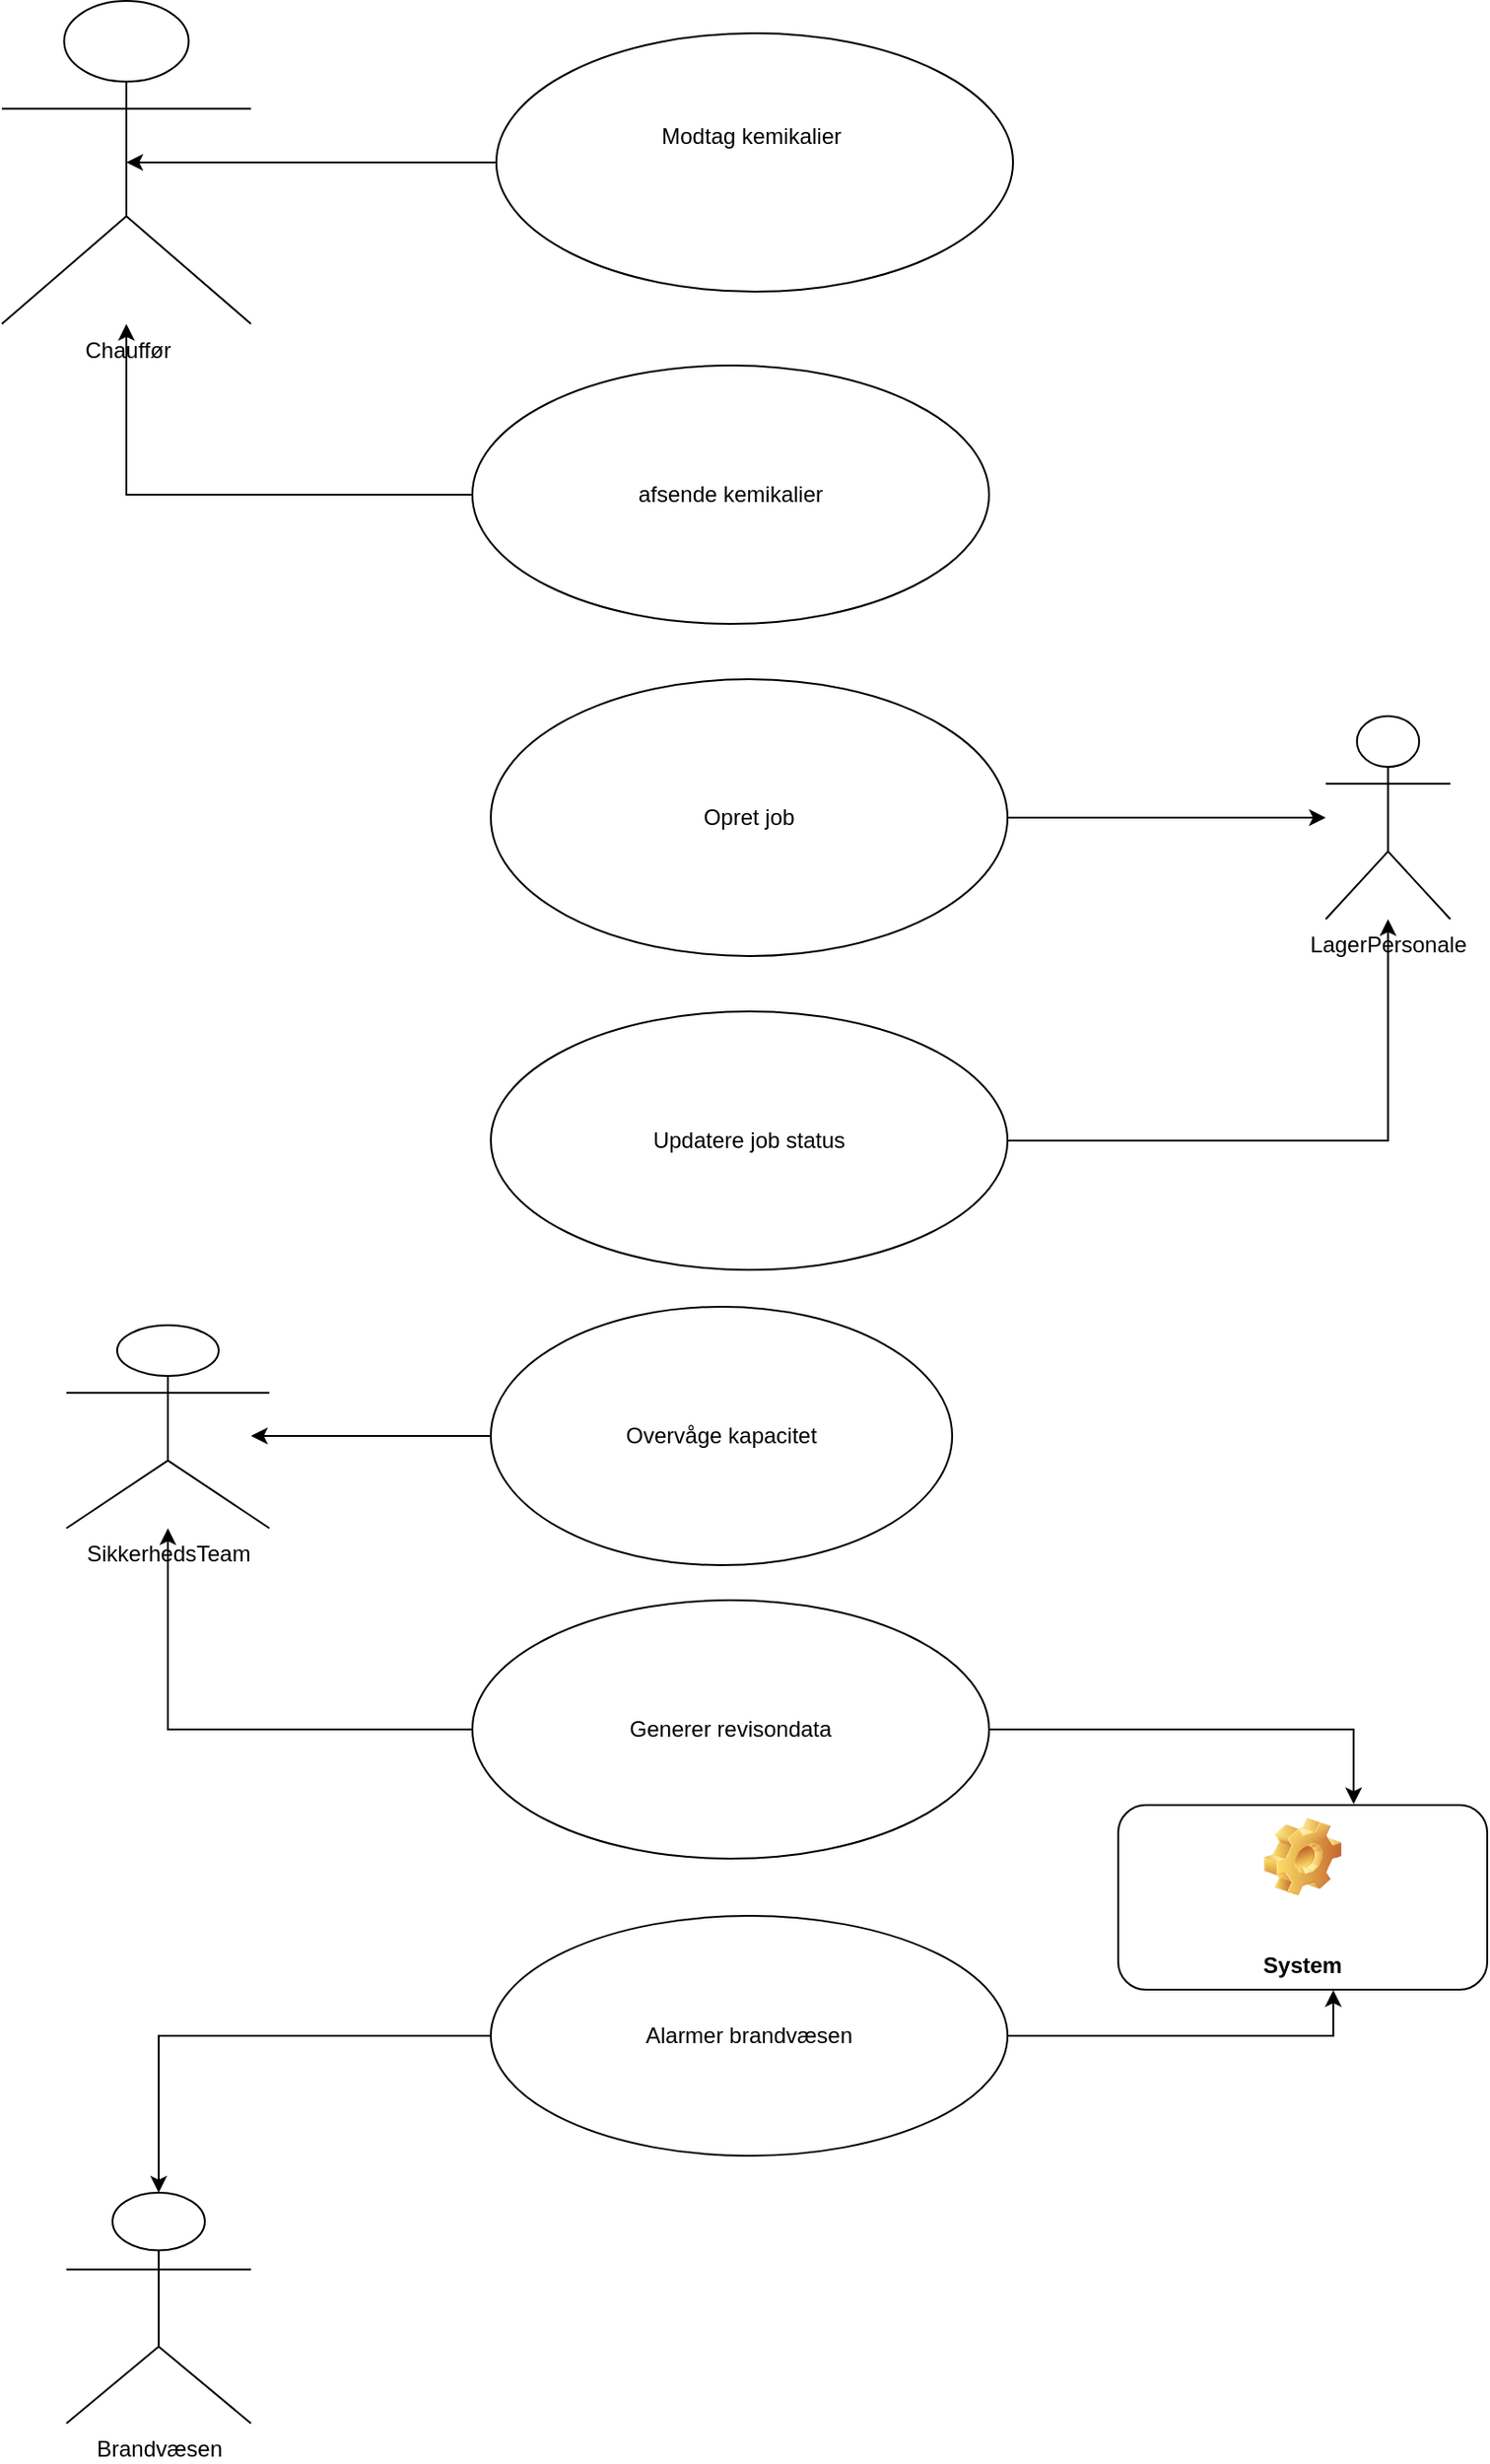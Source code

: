 <mxfile version="24.7.14">
  <diagram id="JN6XzS0kZ7825OW4Boe9" name="Side-1">
    <mxGraphModel dx="2520" dy="1595" grid="1" gridSize="10" guides="1" tooltips="1" connect="1" arrows="1" fold="1" page="1" pageScale="1" pageWidth="827" pageHeight="1169" math="0" shadow="0">
      <root>
        <mxCell id="0" />
        <mxCell id="1" parent="0" />
        <mxCell id="AQ6lfOccu1fUE5pVQRNx-2" value="LagerPersonale" style="shape=umlActor;verticalLabelPosition=bottom;verticalAlign=top;html=1;outlineConnect=0;" vertex="1" parent="1">
          <mxGeometry x="722.5" y="410" width="67.5" height="110" as="geometry" />
        </mxCell>
        <mxCell id="AQ6lfOccu1fUE5pVQRNx-5" value="System" style="label;whiteSpace=wrap;html=1;align=center;verticalAlign=bottom;spacingLeft=0;spacingBottom=4;imageAlign=center;imageVerticalAlign=top;image=img/clipart/Gear_128x128.png" vertex="1" parent="1">
          <mxGeometry x="610" y="1000" width="200" height="100" as="geometry" />
        </mxCell>
        <mxCell id="AQ6lfOccu1fUE5pVQRNx-29" style="edgeStyle=orthogonalEdgeStyle;rounded=0;orthogonalLoop=1;jettySize=auto;html=1;" edge="1" parent="1" source="AQ6lfOccu1fUE5pVQRNx-8" target="AQ6lfOccu1fUE5pVQRNx-23">
          <mxGeometry relative="1" as="geometry" />
        </mxCell>
        <mxCell id="AQ6lfOccu1fUE5pVQRNx-8" value="afsende kemikalier" style="ellipse;whiteSpace=wrap;html=1;" vertex="1" parent="1">
          <mxGeometry x="260" y="220" width="280" height="140" as="geometry" />
        </mxCell>
        <mxCell id="AQ6lfOccu1fUE5pVQRNx-9" value="Modtag kemikalier&amp;nbsp;&lt;div&gt;&lt;br&gt;&lt;/div&gt;&lt;div&gt;&lt;br&gt;&lt;/div&gt;" style="ellipse;whiteSpace=wrap;html=1;" vertex="1" parent="1">
          <mxGeometry x="273" y="40" width="280" height="140" as="geometry" />
        </mxCell>
        <mxCell id="AQ6lfOccu1fUE5pVQRNx-51" style="edgeStyle=orthogonalEdgeStyle;rounded=0;orthogonalLoop=1;jettySize=auto;html=1;" edge="1" parent="1" source="AQ6lfOccu1fUE5pVQRNx-10" target="AQ6lfOccu1fUE5pVQRNx-46">
          <mxGeometry relative="1" as="geometry" />
        </mxCell>
        <mxCell id="AQ6lfOccu1fUE5pVQRNx-10" value="Alarmer brandvæsen" style="ellipse;whiteSpace=wrap;html=1;" vertex="1" parent="1">
          <mxGeometry x="270" y="1060" width="280" height="130" as="geometry" />
        </mxCell>
        <mxCell id="AQ6lfOccu1fUE5pVQRNx-49" style="edgeStyle=orthogonalEdgeStyle;rounded=0;orthogonalLoop=1;jettySize=auto;html=1;" edge="1" parent="1" source="AQ6lfOccu1fUE5pVQRNx-11" target="AQ6lfOccu1fUE5pVQRNx-35">
          <mxGeometry relative="1" as="geometry" />
        </mxCell>
        <mxCell id="AQ6lfOccu1fUE5pVQRNx-11" value="Generer revisondata" style="ellipse;whiteSpace=wrap;html=1;" vertex="1" parent="1">
          <mxGeometry x="260" y="889" width="280" height="140" as="geometry" />
        </mxCell>
        <mxCell id="AQ6lfOccu1fUE5pVQRNx-30" style="edgeStyle=orthogonalEdgeStyle;rounded=0;orthogonalLoop=1;jettySize=auto;html=1;" edge="1" parent="1" source="AQ6lfOccu1fUE5pVQRNx-12" target="AQ6lfOccu1fUE5pVQRNx-2">
          <mxGeometry relative="1" as="geometry" />
        </mxCell>
        <mxCell id="AQ6lfOccu1fUE5pVQRNx-12" value="Opret job" style="ellipse;whiteSpace=wrap;html=1;" vertex="1" parent="1">
          <mxGeometry x="270" y="390" width="280" height="150" as="geometry" />
        </mxCell>
        <mxCell id="AQ6lfOccu1fUE5pVQRNx-38" style="edgeStyle=orthogonalEdgeStyle;rounded=0;orthogonalLoop=1;jettySize=auto;html=1;" edge="1" parent="1" source="AQ6lfOccu1fUE5pVQRNx-13">
          <mxGeometry relative="1" as="geometry">
            <mxPoint x="140" y="800" as="targetPoint" />
          </mxGeometry>
        </mxCell>
        <mxCell id="AQ6lfOccu1fUE5pVQRNx-13" value="Overvåge kapacitet" style="ellipse;whiteSpace=wrap;html=1;" vertex="1" parent="1">
          <mxGeometry x="270" y="730" width="250" height="140" as="geometry" />
        </mxCell>
        <mxCell id="AQ6lfOccu1fUE5pVQRNx-31" style="edgeStyle=orthogonalEdgeStyle;rounded=0;orthogonalLoop=1;jettySize=auto;html=1;" edge="1" parent="1" source="AQ6lfOccu1fUE5pVQRNx-14" target="AQ6lfOccu1fUE5pVQRNx-2">
          <mxGeometry relative="1" as="geometry" />
        </mxCell>
        <mxCell id="AQ6lfOccu1fUE5pVQRNx-14" value="Updatere job status" style="ellipse;whiteSpace=wrap;html=1;" vertex="1" parent="1">
          <mxGeometry x="270" y="570" width="280" height="140" as="geometry" />
        </mxCell>
        <mxCell id="AQ6lfOccu1fUE5pVQRNx-23" value="Chauffør" style="shape=umlActor;verticalLabelPosition=bottom;verticalAlign=top;html=1;outlineConnect=0;" vertex="1" parent="1">
          <mxGeometry x="5" y="22.5" width="135" height="175" as="geometry" />
        </mxCell>
        <mxCell id="AQ6lfOccu1fUE5pVQRNx-28" style="edgeStyle=orthogonalEdgeStyle;rounded=0;orthogonalLoop=1;jettySize=auto;html=1;entryX=0.5;entryY=0.5;entryDx=0;entryDy=0;entryPerimeter=0;" edge="1" parent="1" source="AQ6lfOccu1fUE5pVQRNx-9" target="AQ6lfOccu1fUE5pVQRNx-23">
          <mxGeometry relative="1" as="geometry" />
        </mxCell>
        <mxCell id="AQ6lfOccu1fUE5pVQRNx-35" value="SikkerhedsTeam" style="shape=umlActor;verticalLabelPosition=bottom;verticalAlign=top;html=1;outlineConnect=0;" vertex="1" parent="1">
          <mxGeometry x="40" y="740" width="110" height="110" as="geometry" />
        </mxCell>
        <mxCell id="AQ6lfOccu1fUE5pVQRNx-46" value="Brandvæsen" style="shape=umlActor;verticalLabelPosition=bottom;verticalAlign=top;html=1;outlineConnect=0;" vertex="1" parent="1">
          <mxGeometry x="40" y="1210" width="100" height="125" as="geometry" />
        </mxCell>
        <mxCell id="AQ6lfOccu1fUE5pVQRNx-57" style="edgeStyle=orthogonalEdgeStyle;rounded=0;orthogonalLoop=1;jettySize=auto;html=1;entryX=0.638;entryY=-0.005;entryDx=0;entryDy=0;entryPerimeter=0;" edge="1" parent="1" source="AQ6lfOccu1fUE5pVQRNx-11" target="AQ6lfOccu1fUE5pVQRNx-5">
          <mxGeometry relative="1" as="geometry" />
        </mxCell>
        <mxCell id="AQ6lfOccu1fUE5pVQRNx-58" style="edgeStyle=orthogonalEdgeStyle;rounded=0;orthogonalLoop=1;jettySize=auto;html=1;entryX=0.583;entryY=1.003;entryDx=0;entryDy=0;entryPerimeter=0;" edge="1" parent="1" source="AQ6lfOccu1fUE5pVQRNx-10" target="AQ6lfOccu1fUE5pVQRNx-5">
          <mxGeometry relative="1" as="geometry" />
        </mxCell>
      </root>
    </mxGraphModel>
  </diagram>
</mxfile>
